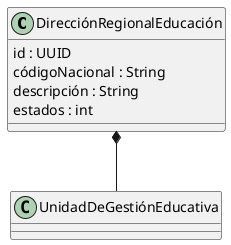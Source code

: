 @startuml
	class DirecciónRegionalEducación {
		id : UUID
		códigoNacional : String
		descripción : String
		estados : int
	}
	
	class UnidadDeGestiónEducativa {
		
	}
	
	DirecciónRegionalEducación *-- UnidadDeGestiónEducativa
@enduml